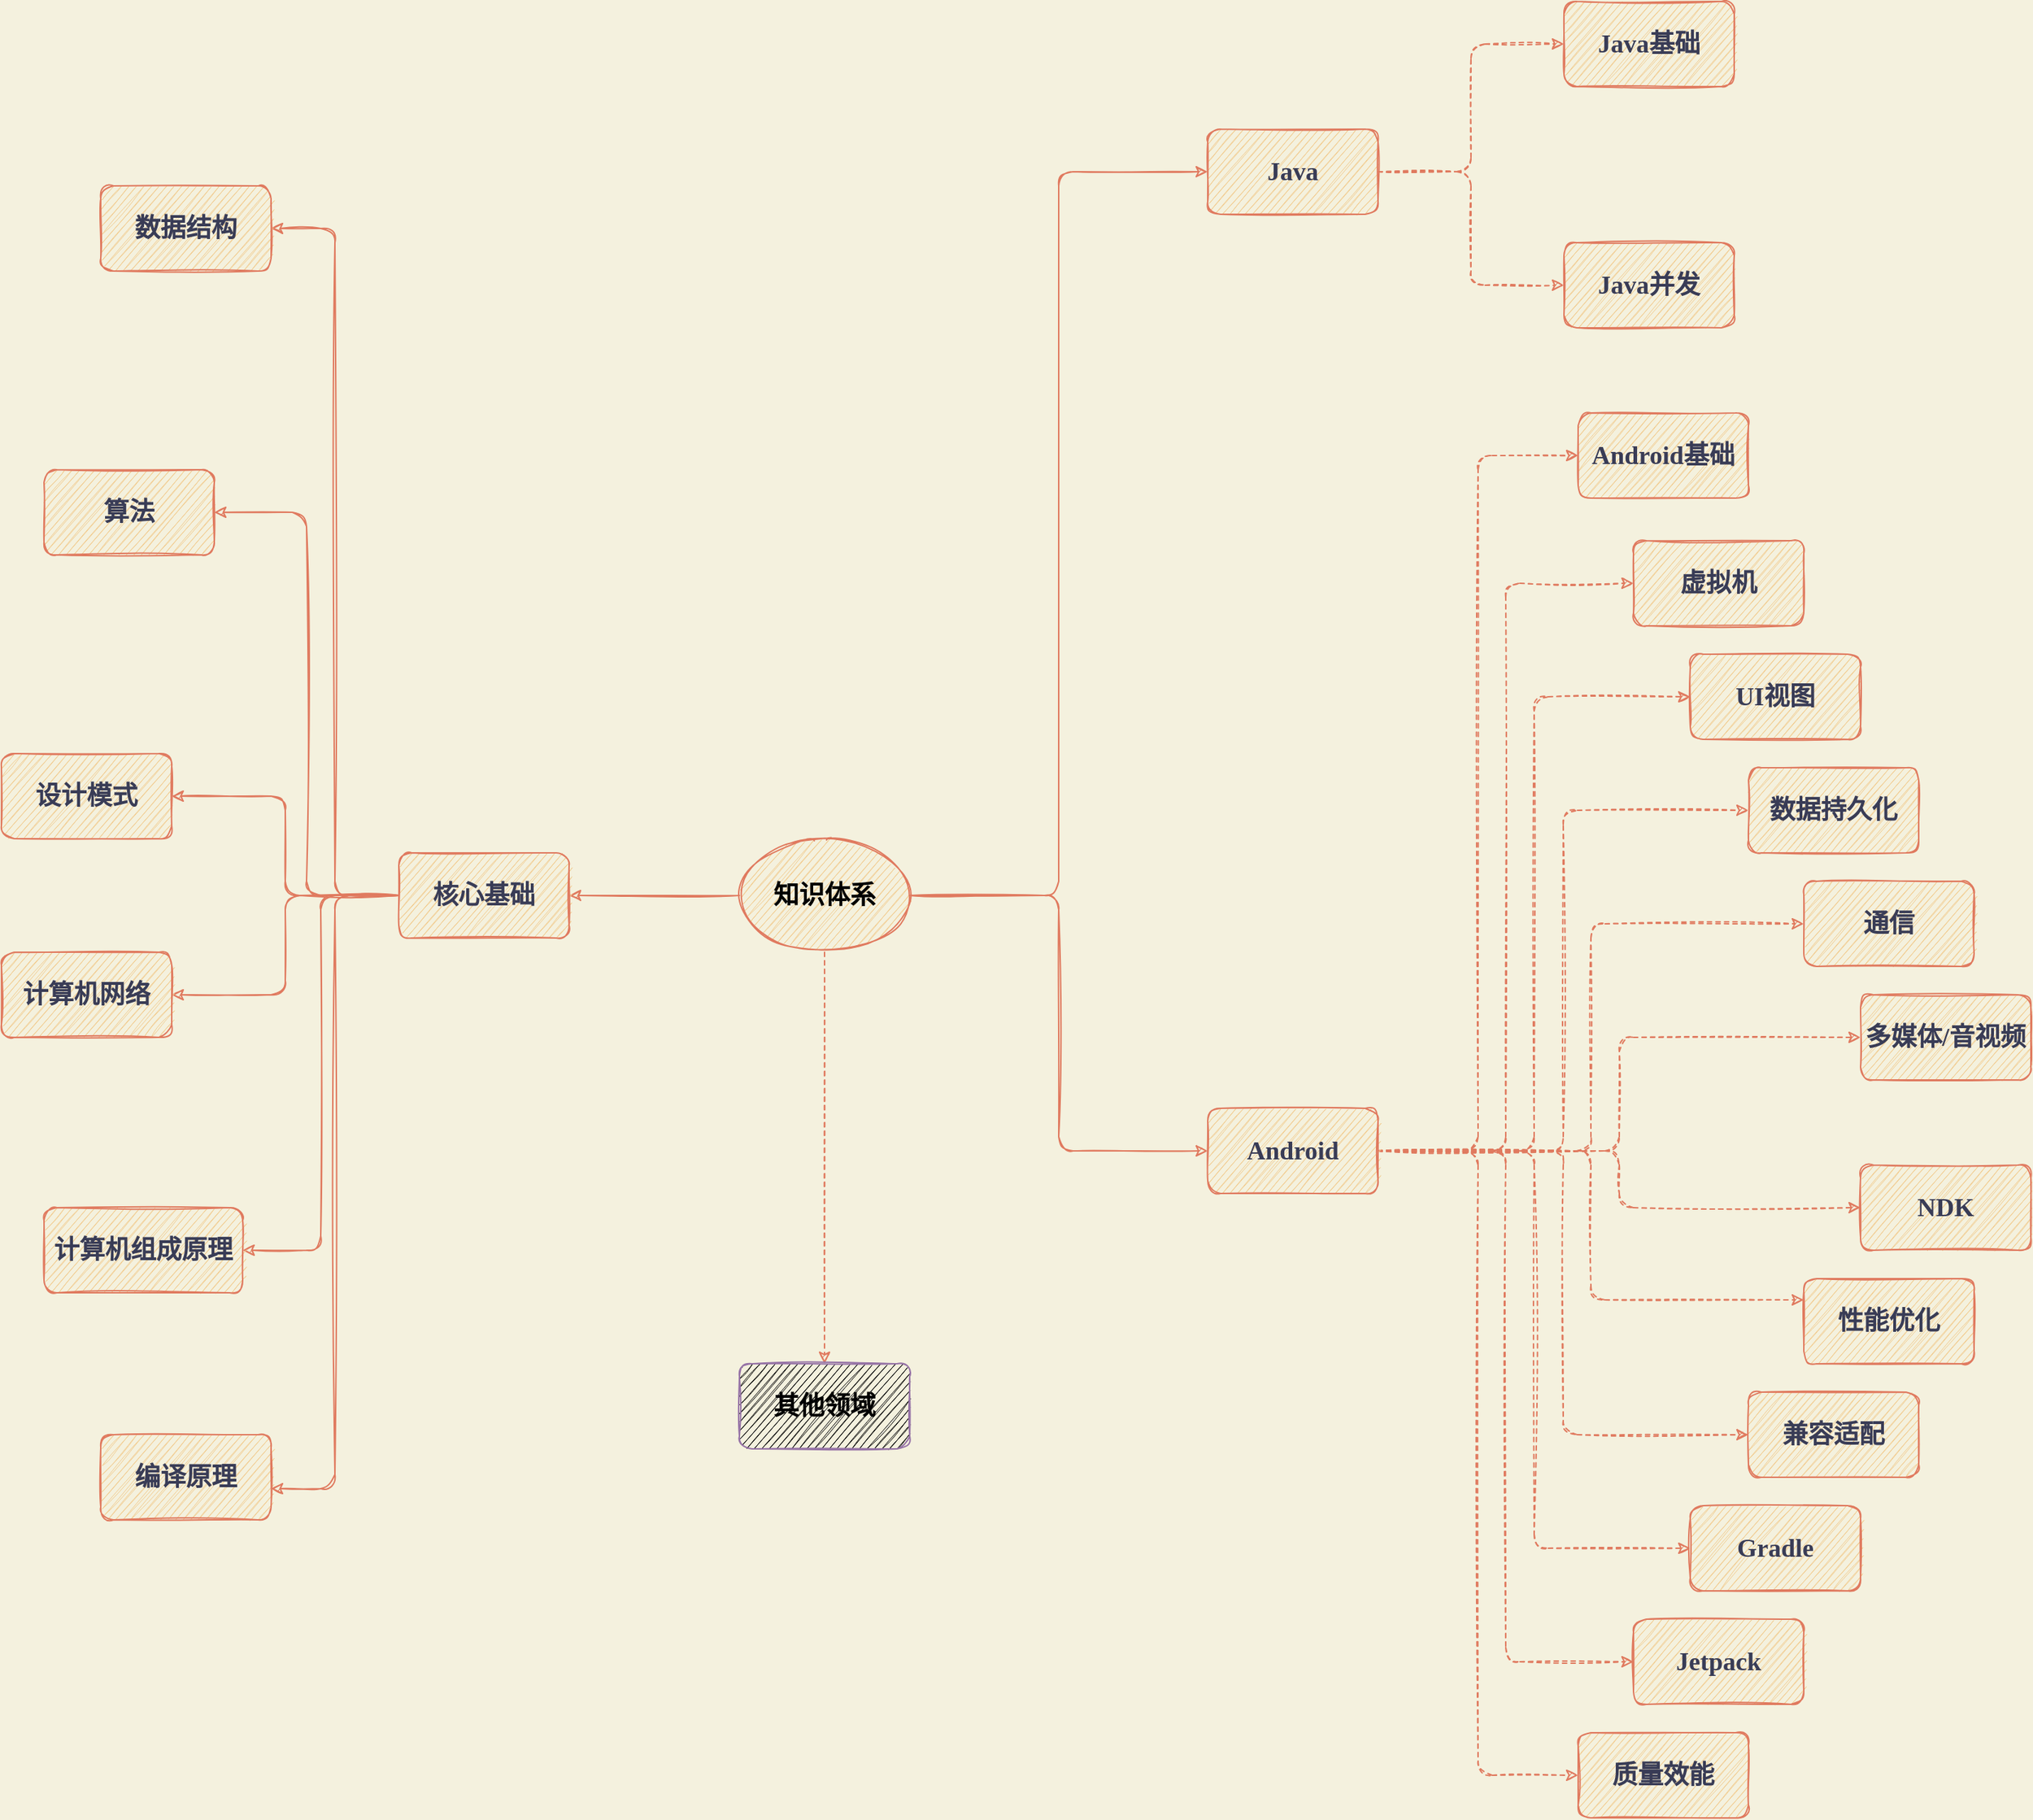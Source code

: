 <mxfile version="14.8.5" type="github">
  <diagram id="Z46hTgrpfG6I657hNNON" name="Page-1">
    <mxGraphModel dx="2372" dy="2651" grid="1" gridSize="10" guides="1" tooltips="1" connect="1" arrows="1" fold="1" page="1" pageScale="1" pageWidth="827" pageHeight="1169" background="#F4F1DE" math="0" shadow="0">
      <root>
        <mxCell id="0" />
        <mxCell id="1" parent="0" />
        <mxCell id="OmCP3hs2rtWyLFRaq1Ug-10" style="edgeStyle=orthogonalEdgeStyle;curved=0;rounded=1;sketch=1;orthogonalLoop=1;jettySize=auto;html=1;exitX=0;exitY=0.5;exitDx=0;exitDy=0;entryX=1;entryY=0.5;entryDx=0;entryDy=0;fontFamily=Comic Sans MS;fontColor=#393C56;strokeColor=#E07A5F;fillColor=#F2CC8F;" parent="1" source="OmCP3hs2rtWyLFRaq1Ug-8" target="OmCP3hs2rtWyLFRaq1Ug-9" edge="1">
          <mxGeometry relative="1" as="geometry" />
        </mxCell>
        <mxCell id="OmCP3hs2rtWyLFRaq1Ug-32" style="edgeStyle=orthogonalEdgeStyle;curved=0;rounded=1;sketch=1;orthogonalLoop=1;jettySize=auto;html=1;exitX=1;exitY=0.5;exitDx=0;exitDy=0;entryX=0;entryY=0.5;entryDx=0;entryDy=0;fontFamily=Comic Sans MS;fontColor=#393C56;strokeColor=#E07A5F;fillColor=#F2CC8F;" parent="1" source="OmCP3hs2rtWyLFRaq1Ug-8" target="OmCP3hs2rtWyLFRaq1Ug-29" edge="1">
          <mxGeometry relative="1" as="geometry" />
        </mxCell>
        <mxCell id="OmCP3hs2rtWyLFRaq1Ug-33" style="edgeStyle=orthogonalEdgeStyle;curved=0;rounded=1;sketch=1;orthogonalLoop=1;jettySize=auto;html=1;exitX=1;exitY=0.5;exitDx=0;exitDy=0;entryX=0;entryY=0.5;entryDx=0;entryDy=0;fontFamily=Comic Sans MS;fontColor=#393C56;strokeColor=#E07A5F;fillColor=#F2CC8F;" parent="1" source="OmCP3hs2rtWyLFRaq1Ug-8" target="OmCP3hs2rtWyLFRaq1Ug-31" edge="1">
          <mxGeometry relative="1" as="geometry" />
        </mxCell>
        <mxCell id="OmCP3hs2rtWyLFRaq1Ug-39" style="edgeStyle=orthogonalEdgeStyle;curved=0;rounded=1;sketch=1;orthogonalLoop=1;jettySize=auto;html=1;exitX=0.5;exitY=1;exitDx=0;exitDy=0;entryX=0.5;entryY=0;entryDx=0;entryDy=0;fontFamily=Comic Sans MS;fontColor=#393C56;strokeColor=#E07A5F;fillColor=#F2CC8F;dashed=1;" parent="1" source="OmCP3hs2rtWyLFRaq1Ug-8" target="OmCP3hs2rtWyLFRaq1Ug-36" edge="1">
          <mxGeometry relative="1" as="geometry" />
        </mxCell>
        <mxCell id="OmCP3hs2rtWyLFRaq1Ug-8" value="&lt;h2&gt;&lt;font color=&quot;#000000&quot;&gt;知识体系&lt;/font&gt;&lt;/h2&gt;" style="ellipse;whiteSpace=wrap;html=1;fillColor=#F2CC8F;strokeColor=#E07A5F;fontColor=#393C56;sketch=1;fontFamily=Comic Sans MS;" parent="1" vertex="1">
          <mxGeometry x="550" y="-510" width="120" height="80" as="geometry" />
        </mxCell>
        <mxCell id="OmCP3hs2rtWyLFRaq1Ug-16" style="edgeStyle=orthogonalEdgeStyle;curved=0;rounded=1;sketch=1;orthogonalLoop=1;jettySize=auto;html=1;exitX=0;exitY=0.5;exitDx=0;exitDy=0;entryX=1;entryY=0.5;entryDx=0;entryDy=0;fontFamily=Comic Sans MS;fontColor=#393C56;strokeColor=#E07A5F;fillColor=#F2CC8F;" parent="1" source="OmCP3hs2rtWyLFRaq1Ug-9" target="OmCP3hs2rtWyLFRaq1Ug-12" edge="1">
          <mxGeometry relative="1" as="geometry" />
        </mxCell>
        <mxCell id="OmCP3hs2rtWyLFRaq1Ug-17" style="edgeStyle=orthogonalEdgeStyle;curved=0;rounded=1;sketch=1;orthogonalLoop=1;jettySize=auto;html=1;exitX=0;exitY=0.5;exitDx=0;exitDy=0;entryX=1;entryY=0.5;entryDx=0;entryDy=0;fontFamily=Comic Sans MS;fontColor=#393C56;strokeColor=#E07A5F;fillColor=#F2CC8F;" parent="1" source="OmCP3hs2rtWyLFRaq1Ug-9" target="OmCP3hs2rtWyLFRaq1Ug-14" edge="1">
          <mxGeometry relative="1" as="geometry" />
        </mxCell>
        <mxCell id="OmCP3hs2rtWyLFRaq1Ug-18" style="edgeStyle=orthogonalEdgeStyle;curved=0;rounded=1;sketch=1;orthogonalLoop=1;jettySize=auto;html=1;exitX=0;exitY=0.5;exitDx=0;exitDy=0;entryX=1;entryY=0.5;entryDx=0;entryDy=0;fontFamily=Comic Sans MS;fontColor=#393C56;strokeColor=#E07A5F;fillColor=#F2CC8F;" parent="1" source="OmCP3hs2rtWyLFRaq1Ug-9" target="OmCP3hs2rtWyLFRaq1Ug-15" edge="1">
          <mxGeometry relative="1" as="geometry" />
        </mxCell>
        <mxCell id="OmCP3hs2rtWyLFRaq1Ug-23" style="edgeStyle=orthogonalEdgeStyle;curved=0;rounded=1;sketch=1;orthogonalLoop=1;jettySize=auto;html=1;exitX=0;exitY=0.5;exitDx=0;exitDy=0;entryX=1;entryY=0.5;entryDx=0;entryDy=0;fontFamily=Comic Sans MS;fontColor=#393C56;strokeColor=#E07A5F;fillColor=#F2CC8F;" parent="1" source="OmCP3hs2rtWyLFRaq1Ug-9" target="OmCP3hs2rtWyLFRaq1Ug-20" edge="1">
          <mxGeometry relative="1" as="geometry" />
        </mxCell>
        <mxCell id="OmCP3hs2rtWyLFRaq1Ug-25" style="edgeStyle=orthogonalEdgeStyle;curved=0;rounded=1;sketch=1;orthogonalLoop=1;jettySize=auto;html=1;exitX=0;exitY=0.5;exitDx=0;exitDy=0;entryX=1;entryY=0.5;entryDx=0;entryDy=0;fontFamily=Comic Sans MS;fontColor=#393C56;strokeColor=#E07A5F;fillColor=#F2CC8F;" parent="1" source="OmCP3hs2rtWyLFRaq1Ug-9" target="OmCP3hs2rtWyLFRaq1Ug-21" edge="1">
          <mxGeometry relative="1" as="geometry" />
        </mxCell>
        <mxCell id="OmCP3hs2rtWyLFRaq1Ug-26" style="edgeStyle=orthogonalEdgeStyle;curved=0;rounded=1;sketch=1;orthogonalLoop=1;jettySize=auto;html=1;exitX=0;exitY=0.5;exitDx=0;exitDy=0;entryX=1;entryY=0.633;entryDx=0;entryDy=0;entryPerimeter=0;fontFamily=Comic Sans MS;fontColor=#393C56;strokeColor=#E07A5F;fillColor=#F2CC8F;" parent="1" source="OmCP3hs2rtWyLFRaq1Ug-9" target="OmCP3hs2rtWyLFRaq1Ug-22" edge="1">
          <mxGeometry relative="1" as="geometry" />
        </mxCell>
        <mxCell id="OmCP3hs2rtWyLFRaq1Ug-9" value="&lt;h2&gt;核心基础&lt;/h2&gt;" style="rounded=1;whiteSpace=wrap;html=1;sketch=1;fontColor=#393C56;strokeColor=#E07A5F;fillColor=#F2CC8F;fontFamily=Comic Sans MS;" parent="1" vertex="1">
          <mxGeometry x="310" y="-500" width="120" height="60" as="geometry" />
        </mxCell>
        <mxCell id="OmCP3hs2rtWyLFRaq1Ug-12" value="&lt;h2&gt;数据结构&lt;/h2&gt;" style="rounded=1;whiteSpace=wrap;html=1;sketch=1;fontColor=#393C56;strokeColor=#E07A5F;fillColor=#F2CC8F;fontFamily=Comic Sans MS;" parent="1" vertex="1">
          <mxGeometry x="100" y="-970" width="120" height="60" as="geometry" />
        </mxCell>
        <mxCell id="OmCP3hs2rtWyLFRaq1Ug-14" value="&lt;h2&gt;算法&lt;/h2&gt;" style="rounded=1;whiteSpace=wrap;html=1;sketch=1;fontColor=#393C56;strokeColor=#E07A5F;fillColor=#F2CC8F;fontFamily=Comic Sans MS;" parent="1" vertex="1">
          <mxGeometry x="60" y="-770" width="120" height="60" as="geometry" />
        </mxCell>
        <mxCell id="OmCP3hs2rtWyLFRaq1Ug-15" value="&lt;h2&gt;设计模式&lt;/h2&gt;" style="rounded=1;whiteSpace=wrap;html=1;sketch=1;fontColor=#393C56;strokeColor=#E07A5F;fillColor=#F2CC8F;fontFamily=Comic Sans MS;" parent="1" vertex="1">
          <mxGeometry x="30" y="-570" width="120" height="60" as="geometry" />
        </mxCell>
        <mxCell id="OmCP3hs2rtWyLFRaq1Ug-20" value="&lt;h2&gt;计算机网络&lt;/h2&gt;" style="rounded=1;whiteSpace=wrap;html=1;sketch=1;fontColor=#393C56;strokeColor=#E07A5F;fillColor=#F2CC8F;fontFamily=Comic Sans MS;" parent="1" vertex="1">
          <mxGeometry x="30" y="-430" width="120" height="60" as="geometry" />
        </mxCell>
        <mxCell id="OmCP3hs2rtWyLFRaq1Ug-21" value="&lt;h2&gt;计算机组成原理&lt;/h2&gt;" style="rounded=1;whiteSpace=wrap;html=1;sketch=1;fontColor=#393C56;strokeColor=#E07A5F;fillColor=#F2CC8F;fontFamily=Comic Sans MS;" parent="1" vertex="1">
          <mxGeometry x="60" y="-250" width="140" height="60" as="geometry" />
        </mxCell>
        <mxCell id="OmCP3hs2rtWyLFRaq1Ug-22" value="&lt;h2&gt;编译原理&lt;/h2&gt;" style="rounded=1;whiteSpace=wrap;html=1;sketch=1;fontColor=#393C56;strokeColor=#E07A5F;fillColor=#F2CC8F;fontFamily=Comic Sans MS;" parent="1" vertex="1">
          <mxGeometry x="100" y="-90" width="120" height="60" as="geometry" />
        </mxCell>
        <mxCell id="OmCP3hs2rtWyLFRaq1Ug-41" style="edgeStyle=orthogonalEdgeStyle;curved=0;rounded=1;sketch=1;orthogonalLoop=1;jettySize=auto;html=1;exitX=1;exitY=0.5;exitDx=0;exitDy=0;entryX=0;entryY=0.5;entryDx=0;entryDy=0;dashed=1;fontFamily=Comic Sans MS;fontColor=#393C56;strokeColor=#E07A5F;fillColor=#F2CC8F;" parent="1" source="OmCP3hs2rtWyLFRaq1Ug-29" target="OmCP3hs2rtWyLFRaq1Ug-40" edge="1">
          <mxGeometry relative="1" as="geometry" />
        </mxCell>
        <mxCell id="OmCP3hs2rtWyLFRaq1Ug-45" style="edgeStyle=orthogonalEdgeStyle;curved=0;rounded=1;sketch=1;orthogonalLoop=1;jettySize=auto;html=1;exitX=1;exitY=0.5;exitDx=0;exitDy=0;entryX=0;entryY=0.5;entryDx=0;entryDy=0;dashed=1;fontFamily=Comic Sans MS;fontColor=#393C56;strokeColor=#E07A5F;fillColor=#F2CC8F;" parent="1" source="OmCP3hs2rtWyLFRaq1Ug-29" target="OmCP3hs2rtWyLFRaq1Ug-43" edge="1">
          <mxGeometry relative="1" as="geometry" />
        </mxCell>
        <mxCell id="OmCP3hs2rtWyLFRaq1Ug-29" value="&lt;h2&gt;Java&lt;/h2&gt;" style="rounded=1;whiteSpace=wrap;html=1;sketch=1;fontColor=#393C56;strokeColor=#E07A5F;fillColor=#F2CC8F;fontFamily=Comic Sans MS;" parent="1" vertex="1">
          <mxGeometry x="880" y="-1010" width="120" height="60" as="geometry" />
        </mxCell>
        <mxCell id="OmCP3hs2rtWyLFRaq1Ug-72" style="edgeStyle=orthogonalEdgeStyle;curved=0;rounded=1;sketch=1;orthogonalLoop=1;jettySize=auto;html=1;exitX=1;exitY=0.5;exitDx=0;exitDy=0;entryX=0;entryY=0.5;entryDx=0;entryDy=0;dashed=1;fontFamily=Comic Sans MS;fontColor=#393C56;strokeColor=#E07A5F;fillColor=#F2CC8F;" parent="1" source="OmCP3hs2rtWyLFRaq1Ug-31" target="OmCP3hs2rtWyLFRaq1Ug-62" edge="1">
          <mxGeometry relative="1" as="geometry" />
        </mxCell>
        <mxCell id="OmCP3hs2rtWyLFRaq1Ug-83" style="edgeStyle=orthogonalEdgeStyle;curved=0;rounded=1;sketch=1;orthogonalLoop=1;jettySize=auto;html=1;exitX=1;exitY=0.5;exitDx=0;exitDy=0;entryX=0;entryY=0.5;entryDx=0;entryDy=0;dashed=1;fontFamily=Comic Sans MS;fontColor=#393C56;strokeColor=#E07A5F;fillColor=#F2CC8F;" parent="1" source="OmCP3hs2rtWyLFRaq1Ug-31" target="OmCP3hs2rtWyLFRaq1Ug-63" edge="1">
          <mxGeometry relative="1" as="geometry" />
        </mxCell>
        <mxCell id="OmCP3hs2rtWyLFRaq1Ug-87" style="edgeStyle=orthogonalEdgeStyle;curved=0;rounded=1;sketch=1;orthogonalLoop=1;jettySize=auto;html=1;exitX=1;exitY=0.5;exitDx=0;exitDy=0;entryX=0;entryY=0.5;entryDx=0;entryDy=0;dashed=1;fontFamily=Comic Sans MS;fontColor=#393C56;strokeColor=#E07A5F;fillColor=#F2CC8F;" parent="1" source="OmCP3hs2rtWyLFRaq1Ug-31" target="OmCP3hs2rtWyLFRaq1Ug-64" edge="1">
          <mxGeometry relative="1" as="geometry" />
        </mxCell>
        <mxCell id="OmCP3hs2rtWyLFRaq1Ug-102" style="edgeStyle=orthogonalEdgeStyle;curved=0;rounded=1;sketch=1;orthogonalLoop=1;jettySize=auto;html=1;exitX=1;exitY=0.5;exitDx=0;exitDy=0;entryX=0;entryY=0.5;entryDx=0;entryDy=0;dashed=1;fontFamily=Comic Sans MS;fontColor=#393C56;strokeColor=#E07A5F;fillColor=#F2CC8F;" parent="1" source="OmCP3hs2rtWyLFRaq1Ug-31" target="OmCP3hs2rtWyLFRaq1Ug-65" edge="1">
          <mxGeometry relative="1" as="geometry" />
        </mxCell>
        <mxCell id="OmCP3hs2rtWyLFRaq1Ug-104" style="edgeStyle=orthogonalEdgeStyle;curved=0;rounded=1;sketch=1;orthogonalLoop=1;jettySize=auto;html=1;exitX=1;exitY=0.5;exitDx=0;exitDy=0;entryX=0;entryY=0.5;entryDx=0;entryDy=0;dashed=1;fontFamily=Comic Sans MS;fontColor=#393C56;strokeColor=#E07A5F;fillColor=#F2CC8F;" parent="1" source="OmCP3hs2rtWyLFRaq1Ug-31" target="OmCP3hs2rtWyLFRaq1Ug-66" edge="1">
          <mxGeometry relative="1" as="geometry" />
        </mxCell>
        <mxCell id="OmCP3hs2rtWyLFRaq1Ug-105" style="edgeStyle=orthogonalEdgeStyle;curved=0;rounded=1;sketch=1;orthogonalLoop=1;jettySize=auto;html=1;exitX=1;exitY=0.5;exitDx=0;exitDy=0;entryX=0;entryY=0.5;entryDx=0;entryDy=0;dashed=1;fontFamily=Comic Sans MS;fontColor=#393C56;strokeColor=#E07A5F;fillColor=#F2CC8F;" parent="1" source="OmCP3hs2rtWyLFRaq1Ug-31" target="OmCP3hs2rtWyLFRaq1Ug-67" edge="1">
          <mxGeometry relative="1" as="geometry" />
        </mxCell>
        <mxCell id="OmCP3hs2rtWyLFRaq1Ug-107" style="edgeStyle=orthogonalEdgeStyle;curved=0;rounded=1;sketch=1;orthogonalLoop=1;jettySize=auto;html=1;exitX=1;exitY=0.5;exitDx=0;exitDy=0;entryX=0;entryY=0.25;entryDx=0;entryDy=0;dashed=1;fontFamily=Comic Sans MS;fontColor=#393C56;strokeColor=#E07A5F;fillColor=#F2CC8F;" parent="1" source="OmCP3hs2rtWyLFRaq1Ug-31" target="OmCP3hs2rtWyLFRaq1Ug-70" edge="1">
          <mxGeometry relative="1" as="geometry" />
        </mxCell>
        <mxCell id="OmCP3hs2rtWyLFRaq1Ug-108" style="edgeStyle=orthogonalEdgeStyle;curved=0;rounded=1;sketch=1;orthogonalLoop=1;jettySize=auto;html=1;exitX=1;exitY=0.5;exitDx=0;exitDy=0;entryX=0;entryY=0.5;entryDx=0;entryDy=0;dashed=1;fontFamily=Comic Sans MS;fontColor=#393C56;strokeColor=#E07A5F;fillColor=#F2CC8F;" parent="1" source="OmCP3hs2rtWyLFRaq1Ug-31" target="OmCP3hs2rtWyLFRaq1Ug-69" edge="1">
          <mxGeometry relative="1" as="geometry" />
        </mxCell>
        <mxCell id="OmCP3hs2rtWyLFRaq1Ug-109" style="edgeStyle=orthogonalEdgeStyle;curved=0;rounded=1;sketch=1;orthogonalLoop=1;jettySize=auto;html=1;exitX=1;exitY=0.5;exitDx=0;exitDy=0;entryX=0;entryY=0.5;entryDx=0;entryDy=0;dashed=1;fontFamily=Comic Sans MS;fontColor=#393C56;strokeColor=#E07A5F;fillColor=#F2CC8F;" parent="1" source="OmCP3hs2rtWyLFRaq1Ug-31" target="OmCP3hs2rtWyLFRaq1Ug-75" edge="1">
          <mxGeometry relative="1" as="geometry" />
        </mxCell>
        <mxCell id="OmCP3hs2rtWyLFRaq1Ug-118" style="edgeStyle=orthogonalEdgeStyle;curved=0;rounded=1;sketch=1;orthogonalLoop=1;jettySize=auto;html=1;exitX=1;exitY=0.5;exitDx=0;exitDy=0;entryX=0;entryY=0.5;entryDx=0;entryDy=0;dashed=1;fontFamily=Comic Sans MS;fontColor=#393C56;strokeColor=#E07A5F;fillColor=#F2CC8F;" parent="1" source="OmCP3hs2rtWyLFRaq1Ug-31" target="OmCP3hs2rtWyLFRaq1Ug-68" edge="1">
          <mxGeometry relative="1" as="geometry" />
        </mxCell>
        <mxCell id="OmCP3hs2rtWyLFRaq1Ug-119" style="edgeStyle=orthogonalEdgeStyle;curved=0;rounded=1;sketch=1;orthogonalLoop=1;jettySize=auto;html=1;exitX=1;exitY=0.5;exitDx=0;exitDy=0;entryX=0;entryY=0.5;entryDx=0;entryDy=0;dashed=1;fontFamily=Comic Sans MS;fontColor=#393C56;strokeColor=#E07A5F;fillColor=#F2CC8F;" parent="1" source="OmCP3hs2rtWyLFRaq1Ug-31" target="OmCP3hs2rtWyLFRaq1Ug-76" edge="1">
          <mxGeometry relative="1" as="geometry" />
        </mxCell>
        <mxCell id="OmCP3hs2rtWyLFRaq1Ug-120" style="edgeStyle=orthogonalEdgeStyle;curved=0;rounded=1;sketch=1;orthogonalLoop=1;jettySize=auto;html=1;exitX=1;exitY=0.5;exitDx=0;exitDy=0;entryX=0;entryY=0.5;entryDx=0;entryDy=0;dashed=1;fontFamily=Comic Sans MS;fontColor=#393C56;strokeColor=#E07A5F;fillColor=#F2CC8F;" parent="1" source="OmCP3hs2rtWyLFRaq1Ug-31" target="OmCP3hs2rtWyLFRaq1Ug-71" edge="1">
          <mxGeometry relative="1" as="geometry" />
        </mxCell>
        <mxCell id="OmCP3hs2rtWyLFRaq1Ug-31" value="&lt;h2&gt;Android&lt;/h2&gt;" style="rounded=1;whiteSpace=wrap;html=1;sketch=1;fontColor=#393C56;strokeColor=#E07A5F;fillColor=#F2CC8F;fontFamily=Comic Sans MS;" parent="1" vertex="1">
          <mxGeometry x="880" y="-320" width="120" height="60" as="geometry" />
        </mxCell>
        <mxCell id="OmCP3hs2rtWyLFRaq1Ug-36" value="&lt;h2&gt;其他领域&lt;/h2&gt;" style="rounded=1;whiteSpace=wrap;html=1;sketch=1;strokeColor=#9673a6;fontFamily=Comic Sans MS;fillColor=#000000;" parent="1" vertex="1">
          <mxGeometry x="550" y="-140" width="120" height="60" as="geometry" />
        </mxCell>
        <mxCell id="OmCP3hs2rtWyLFRaq1Ug-40" value="&lt;h2&gt;Java基础&lt;/h2&gt;" style="rounded=1;whiteSpace=wrap;html=1;sketch=1;fontColor=#393C56;strokeColor=#E07A5F;fillColor=#F2CC8F;fontFamily=Comic Sans MS;" parent="1" vertex="1">
          <mxGeometry x="1131" y="-1100" width="120" height="60" as="geometry" />
        </mxCell>
        <mxCell id="OmCP3hs2rtWyLFRaq1Ug-43" value="&lt;h2&gt;Java并发&lt;/h2&gt;" style="rounded=1;whiteSpace=wrap;html=1;sketch=1;fontColor=#393C56;strokeColor=#E07A5F;fillColor=#F2CC8F;fontFamily=Comic Sans MS;" parent="1" vertex="1">
          <mxGeometry x="1131" y="-930" width="120" height="60" as="geometry" />
        </mxCell>
        <mxCell id="OmCP3hs2rtWyLFRaq1Ug-62" value="&lt;h2&gt;Android基础&lt;/h2&gt;" style="rounded=1;whiteSpace=wrap;html=1;sketch=1;fontColor=#393C56;strokeColor=#E07A5F;fillColor=#F2CC8F;fontFamily=Comic Sans MS;" parent="1" vertex="1">
          <mxGeometry x="1141" y="-810" width="120" height="60" as="geometry" />
        </mxCell>
        <mxCell id="OmCP3hs2rtWyLFRaq1Ug-63" value="&lt;h2&gt;虚拟机&lt;/h2&gt;" style="rounded=1;whiteSpace=wrap;html=1;sketch=1;fontColor=#393C56;strokeColor=#E07A5F;fillColor=#F2CC8F;fontFamily=Comic Sans MS;" parent="1" vertex="1">
          <mxGeometry x="1180" y="-720" width="120" height="60" as="geometry" />
        </mxCell>
        <mxCell id="OmCP3hs2rtWyLFRaq1Ug-64" value="&lt;h2&gt;UI视图&lt;/h2&gt;" style="rounded=1;whiteSpace=wrap;html=1;sketch=1;fontColor=#393C56;strokeColor=#E07A5F;fillColor=#F2CC8F;fontFamily=Comic Sans MS;" parent="1" vertex="1">
          <mxGeometry x="1220" y="-640" width="120" height="60" as="geometry" />
        </mxCell>
        <mxCell id="OmCP3hs2rtWyLFRaq1Ug-65" value="&lt;h2&gt;数据持久化&lt;/h2&gt;" style="rounded=1;whiteSpace=wrap;html=1;sketch=1;fontColor=#393C56;strokeColor=#E07A5F;fillColor=#F2CC8F;fontFamily=Comic Sans MS;" parent="1" vertex="1">
          <mxGeometry x="1261" y="-560" width="120" height="60" as="geometry" />
        </mxCell>
        <mxCell id="OmCP3hs2rtWyLFRaq1Ug-66" value="&lt;h2&gt;通信&lt;/h2&gt;" style="rounded=1;whiteSpace=wrap;html=1;sketch=1;fontColor=#393C56;strokeColor=#E07A5F;fillColor=#F2CC8F;fontFamily=Comic Sans MS;" parent="1" vertex="1">
          <mxGeometry x="1300" y="-480" width="120" height="60" as="geometry" />
        </mxCell>
        <mxCell id="OmCP3hs2rtWyLFRaq1Ug-67" value="&lt;h2&gt;多媒体/音视频&lt;/h2&gt;" style="rounded=1;whiteSpace=wrap;html=1;sketch=1;fontColor=#393C56;strokeColor=#E07A5F;fillColor=#F2CC8F;fontFamily=Comic Sans MS;" parent="1" vertex="1">
          <mxGeometry x="1340" y="-400" width="120" height="60" as="geometry" />
        </mxCell>
        <mxCell id="OmCP3hs2rtWyLFRaq1Ug-68" value="&lt;h2&gt;NDK&lt;/h2&gt;" style="rounded=1;whiteSpace=wrap;html=1;sketch=1;fontColor=#393C56;strokeColor=#E07A5F;fillColor=#F2CC8F;fontFamily=Comic Sans MS;" parent="1" vertex="1">
          <mxGeometry x="1340" y="-280" width="120" height="60" as="geometry" />
        </mxCell>
        <mxCell id="OmCP3hs2rtWyLFRaq1Ug-69" value="&lt;h2&gt;兼容适配&lt;/h2&gt;" style="rounded=1;whiteSpace=wrap;html=1;sketch=1;fontColor=#393C56;strokeColor=#E07A5F;fillColor=#F2CC8F;fontFamily=Comic Sans MS;" parent="1" vertex="1">
          <mxGeometry x="1261" y="-120" width="120" height="60" as="geometry" />
        </mxCell>
        <mxCell id="OmCP3hs2rtWyLFRaq1Ug-70" value="&lt;h2&gt;性能优化&lt;/h2&gt;" style="rounded=1;whiteSpace=wrap;html=1;sketch=1;fontColor=#393C56;strokeColor=#E07A5F;fillColor=#F2CC8F;fontFamily=Comic Sans MS;" parent="1" vertex="1">
          <mxGeometry x="1300" y="-200" width="120" height="60" as="geometry" />
        </mxCell>
        <mxCell id="OmCP3hs2rtWyLFRaq1Ug-71" value="&lt;h2&gt;质量效能&lt;/h2&gt;" style="rounded=1;whiteSpace=wrap;html=1;sketch=1;fontColor=#393C56;strokeColor=#E07A5F;fillColor=#F2CC8F;fontFamily=Comic Sans MS;" parent="1" vertex="1">
          <mxGeometry x="1141" y="120" width="120" height="60" as="geometry" />
        </mxCell>
        <mxCell id="OmCP3hs2rtWyLFRaq1Ug-75" value="&lt;h2&gt;Gradle&lt;/h2&gt;" style="rounded=1;whiteSpace=wrap;html=1;sketch=1;fontColor=#393C56;strokeColor=#E07A5F;fillColor=#F2CC8F;fontFamily=Comic Sans MS;" parent="1" vertex="1">
          <mxGeometry x="1220" y="-40" width="120" height="60" as="geometry" />
        </mxCell>
        <mxCell id="OmCP3hs2rtWyLFRaq1Ug-76" value="&lt;h2&gt;Jetpack&lt;/h2&gt;" style="rounded=1;whiteSpace=wrap;html=1;sketch=1;fontColor=#393C56;strokeColor=#E07A5F;fillColor=#F2CC8F;fontFamily=Comic Sans MS;" parent="1" vertex="1">
          <mxGeometry x="1180" y="40" width="120" height="60" as="geometry" />
        </mxCell>
      </root>
    </mxGraphModel>
  </diagram>
</mxfile>
